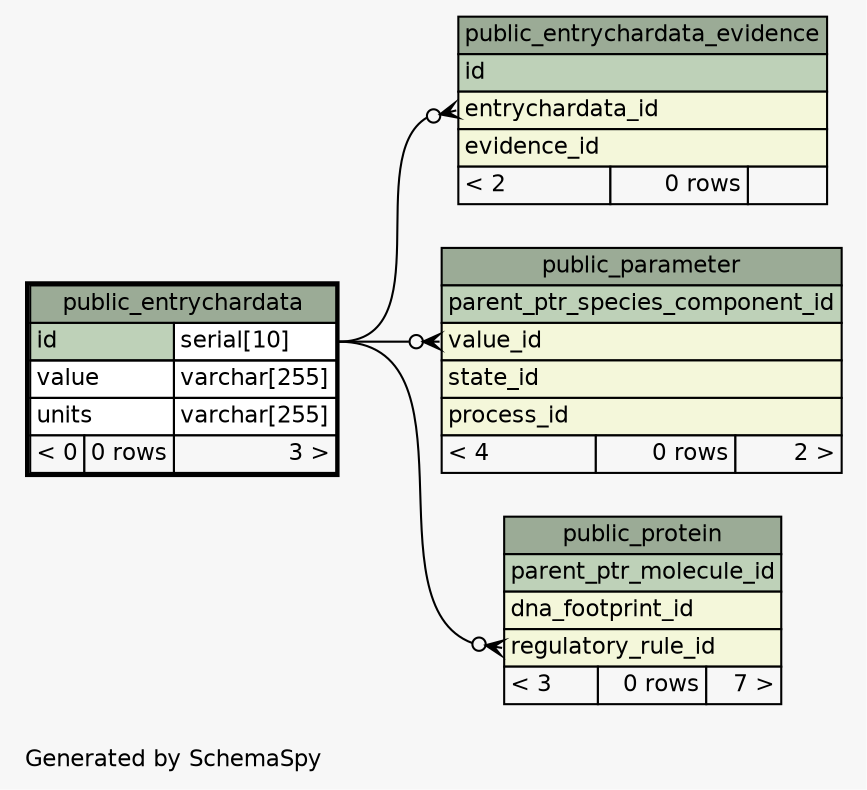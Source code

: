 // dot 2.36.0 on Linux 3.13.0-43-generic
// SchemaSpy rev 590
digraph "oneDegreeRelationshipsDiagram" {
  graph [
    rankdir="RL"
    bgcolor="#f7f7f7"
    label="\nGenerated by SchemaSpy"
    labeljust="l"
    nodesep="0.18"
    ranksep="0.46"
    fontname="Helvetica"
    fontsize="11"
  ];
  node [
    fontname="Helvetica"
    fontsize="11"
    shape="plaintext"
  ];
  edge [
    arrowsize="0.8"
  ];
  "public_entrychardata_evidence":"entrychardata_id":w -> "public_entrychardata":"id.type":e [arrowhead=none dir=back arrowtail=crowodot];
  "public_parameter":"value_id":w -> "public_entrychardata":"id.type":e [arrowhead=none dir=back arrowtail=crowodot];
  "public_protein":"regulatory_rule_id":w -> "public_entrychardata":"id.type":e [arrowhead=none dir=back arrowtail=crowodot];
  "public_entrychardata" [
    label=<
    <TABLE BORDER="2" CELLBORDER="1" CELLSPACING="0" BGCOLOR="#ffffff">
      <TR><TD COLSPAN="3" BGCOLOR="#9bab96" ALIGN="CENTER">public_entrychardata</TD></TR>
      <TR><TD PORT="id" COLSPAN="2" BGCOLOR="#bed1b8" ALIGN="LEFT">id</TD><TD PORT="id.type" ALIGN="LEFT">serial[10]</TD></TR>
      <TR><TD PORT="value" COLSPAN="2" ALIGN="LEFT">value</TD><TD PORT="value.type" ALIGN="LEFT">varchar[255]</TD></TR>
      <TR><TD PORT="units" COLSPAN="2" ALIGN="LEFT">units</TD><TD PORT="units.type" ALIGN="LEFT">varchar[255]</TD></TR>
      <TR><TD ALIGN="LEFT" BGCOLOR="#f7f7f7">&lt; 0</TD><TD ALIGN="RIGHT" BGCOLOR="#f7f7f7">0 rows</TD><TD ALIGN="RIGHT" BGCOLOR="#f7f7f7">3 &gt;</TD></TR>
    </TABLE>>
    URL="public_entrychardata.html"
    tooltip="public_entrychardata"
  ];
  "public_entrychardata_evidence" [
    label=<
    <TABLE BORDER="0" CELLBORDER="1" CELLSPACING="0" BGCOLOR="#ffffff">
      <TR><TD COLSPAN="3" BGCOLOR="#9bab96" ALIGN="CENTER">public_entrychardata_evidence</TD></TR>
      <TR><TD PORT="id" COLSPAN="3" BGCOLOR="#bed1b8" ALIGN="LEFT">id</TD></TR>
      <TR><TD PORT="entrychardata_id" COLSPAN="3" BGCOLOR="#f4f7da" ALIGN="LEFT">entrychardata_id</TD></TR>
      <TR><TD PORT="evidence_id" COLSPAN="3" BGCOLOR="#f4f7da" ALIGN="LEFT">evidence_id</TD></TR>
      <TR><TD ALIGN="LEFT" BGCOLOR="#f7f7f7">&lt; 2</TD><TD ALIGN="RIGHT" BGCOLOR="#f7f7f7">0 rows</TD><TD ALIGN="RIGHT" BGCOLOR="#f7f7f7">  </TD></TR>
    </TABLE>>
    URL="public_entrychardata_evidence.html"
    tooltip="public_entrychardata_evidence"
  ];
  "public_parameter" [
    label=<
    <TABLE BORDER="0" CELLBORDER="1" CELLSPACING="0" BGCOLOR="#ffffff">
      <TR><TD COLSPAN="3" BGCOLOR="#9bab96" ALIGN="CENTER">public_parameter</TD></TR>
      <TR><TD PORT="parent_ptr_species_component_id" COLSPAN="3" BGCOLOR="#bed1b8" ALIGN="LEFT">parent_ptr_species_component_id</TD></TR>
      <TR><TD PORT="value_id" COLSPAN="3" BGCOLOR="#f4f7da" ALIGN="LEFT">value_id</TD></TR>
      <TR><TD PORT="state_id" COLSPAN="3" BGCOLOR="#f4f7da" ALIGN="LEFT">state_id</TD></TR>
      <TR><TD PORT="process_id" COLSPAN="3" BGCOLOR="#f4f7da" ALIGN="LEFT">process_id</TD></TR>
      <TR><TD ALIGN="LEFT" BGCOLOR="#f7f7f7">&lt; 4</TD><TD ALIGN="RIGHT" BGCOLOR="#f7f7f7">0 rows</TD><TD ALIGN="RIGHT" BGCOLOR="#f7f7f7">2 &gt;</TD></TR>
    </TABLE>>
    URL="public_parameter.html"
    tooltip="public_parameter"
  ];
  "public_protein" [
    label=<
    <TABLE BORDER="0" CELLBORDER="1" CELLSPACING="0" BGCOLOR="#ffffff">
      <TR><TD COLSPAN="3" BGCOLOR="#9bab96" ALIGN="CENTER">public_protein</TD></TR>
      <TR><TD PORT="parent_ptr_molecule_id" COLSPAN="3" BGCOLOR="#bed1b8" ALIGN="LEFT">parent_ptr_molecule_id</TD></TR>
      <TR><TD PORT="dna_footprint_id" COLSPAN="3" BGCOLOR="#f4f7da" ALIGN="LEFT">dna_footprint_id</TD></TR>
      <TR><TD PORT="regulatory_rule_id" COLSPAN="3" BGCOLOR="#f4f7da" ALIGN="LEFT">regulatory_rule_id</TD></TR>
      <TR><TD ALIGN="LEFT" BGCOLOR="#f7f7f7">&lt; 3</TD><TD ALIGN="RIGHT" BGCOLOR="#f7f7f7">0 rows</TD><TD ALIGN="RIGHT" BGCOLOR="#f7f7f7">7 &gt;</TD></TR>
    </TABLE>>
    URL="public_protein.html"
    tooltip="public_protein"
  ];
}
